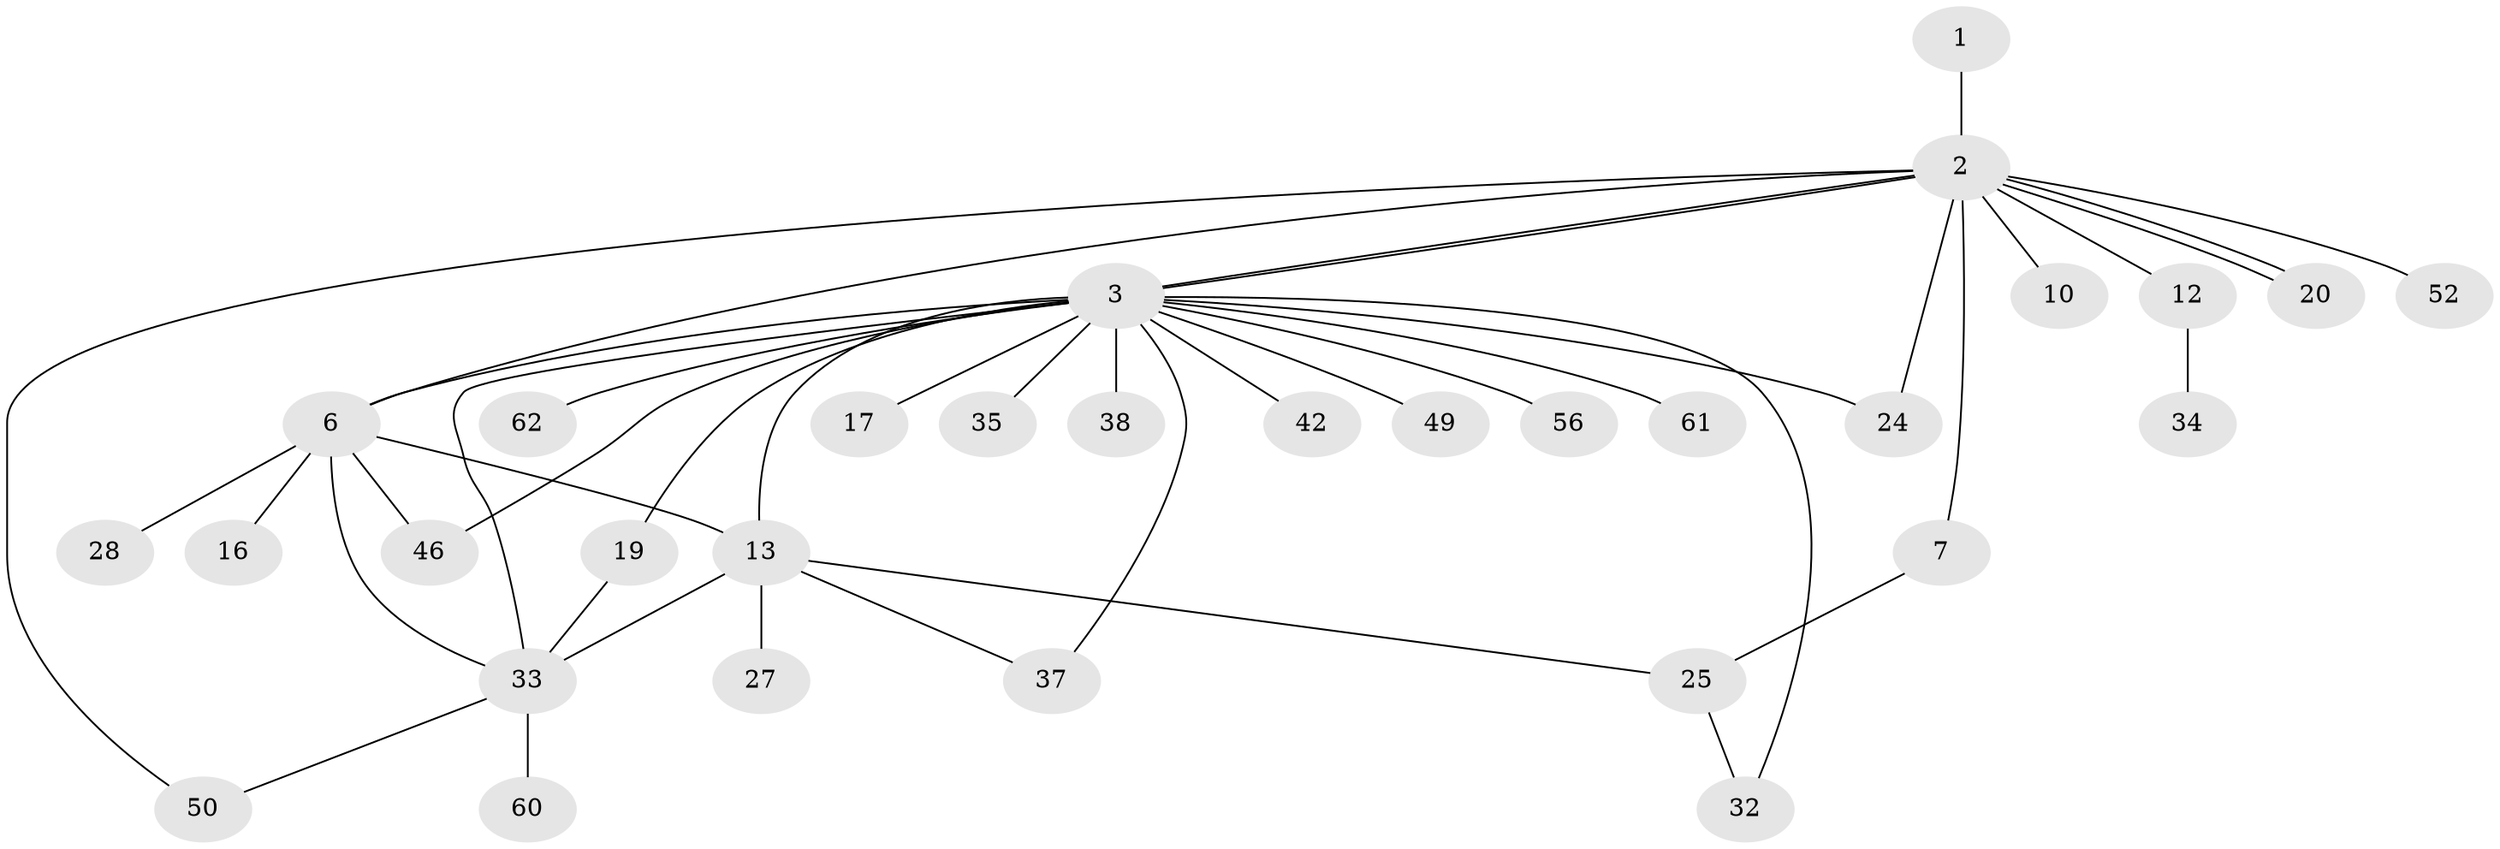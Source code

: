 // original degree distribution, {1: 0.5079365079365079, 13: 0.015873015873015872, 12: 0.015873015873015872, 2: 0.2222222222222222, 5: 0.047619047619047616, 8: 0.015873015873015872, 3: 0.07936507936507936, 11: 0.015873015873015872, 6: 0.047619047619047616, 4: 0.031746031746031744}
// Generated by graph-tools (version 1.1) at 2025/14/03/09/25 04:14:38]
// undirected, 31 vertices, 43 edges
graph export_dot {
graph [start="1"]
  node [color=gray90,style=filled];
  1;
  2 [super="+15+45+4"];
  3 [super="+11+47+5+18+29+30"];
  6 [super="+31+8+26+22+14"];
  7;
  10 [super="+48"];
  12;
  13 [super="+43"];
  16;
  17;
  19;
  20;
  24;
  25;
  27;
  28;
  32;
  33;
  34;
  35;
  37;
  38 [super="+54"];
  42;
  46 [super="+58"];
  49;
  50;
  52;
  56;
  60;
  61;
  62;
  1 -- 2;
  2 -- 3;
  2 -- 3;
  2 -- 6;
  2 -- 7;
  2 -- 10;
  2 -- 12;
  2 -- 20;
  2 -- 20;
  2 -- 50;
  2 -- 52;
  2 -- 24;
  3 -- 19;
  3 -- 33;
  3 -- 42;
  3 -- 49;
  3 -- 38;
  3 -- 13 [weight=2];
  3 -- 46;
  3 -- 32;
  3 -- 35;
  3 -- 37;
  3 -- 17;
  3 -- 61;
  3 -- 56;
  3 -- 24;
  3 -- 62;
  3 -- 6;
  6 -- 16;
  6 -- 28;
  6 -- 46 [weight=2];
  6 -- 33;
  6 -- 13;
  7 -- 25;
  12 -- 34;
  13 -- 27;
  13 -- 37;
  13 -- 25;
  13 -- 33;
  19 -- 33;
  25 -- 32;
  33 -- 50;
  33 -- 60;
}
